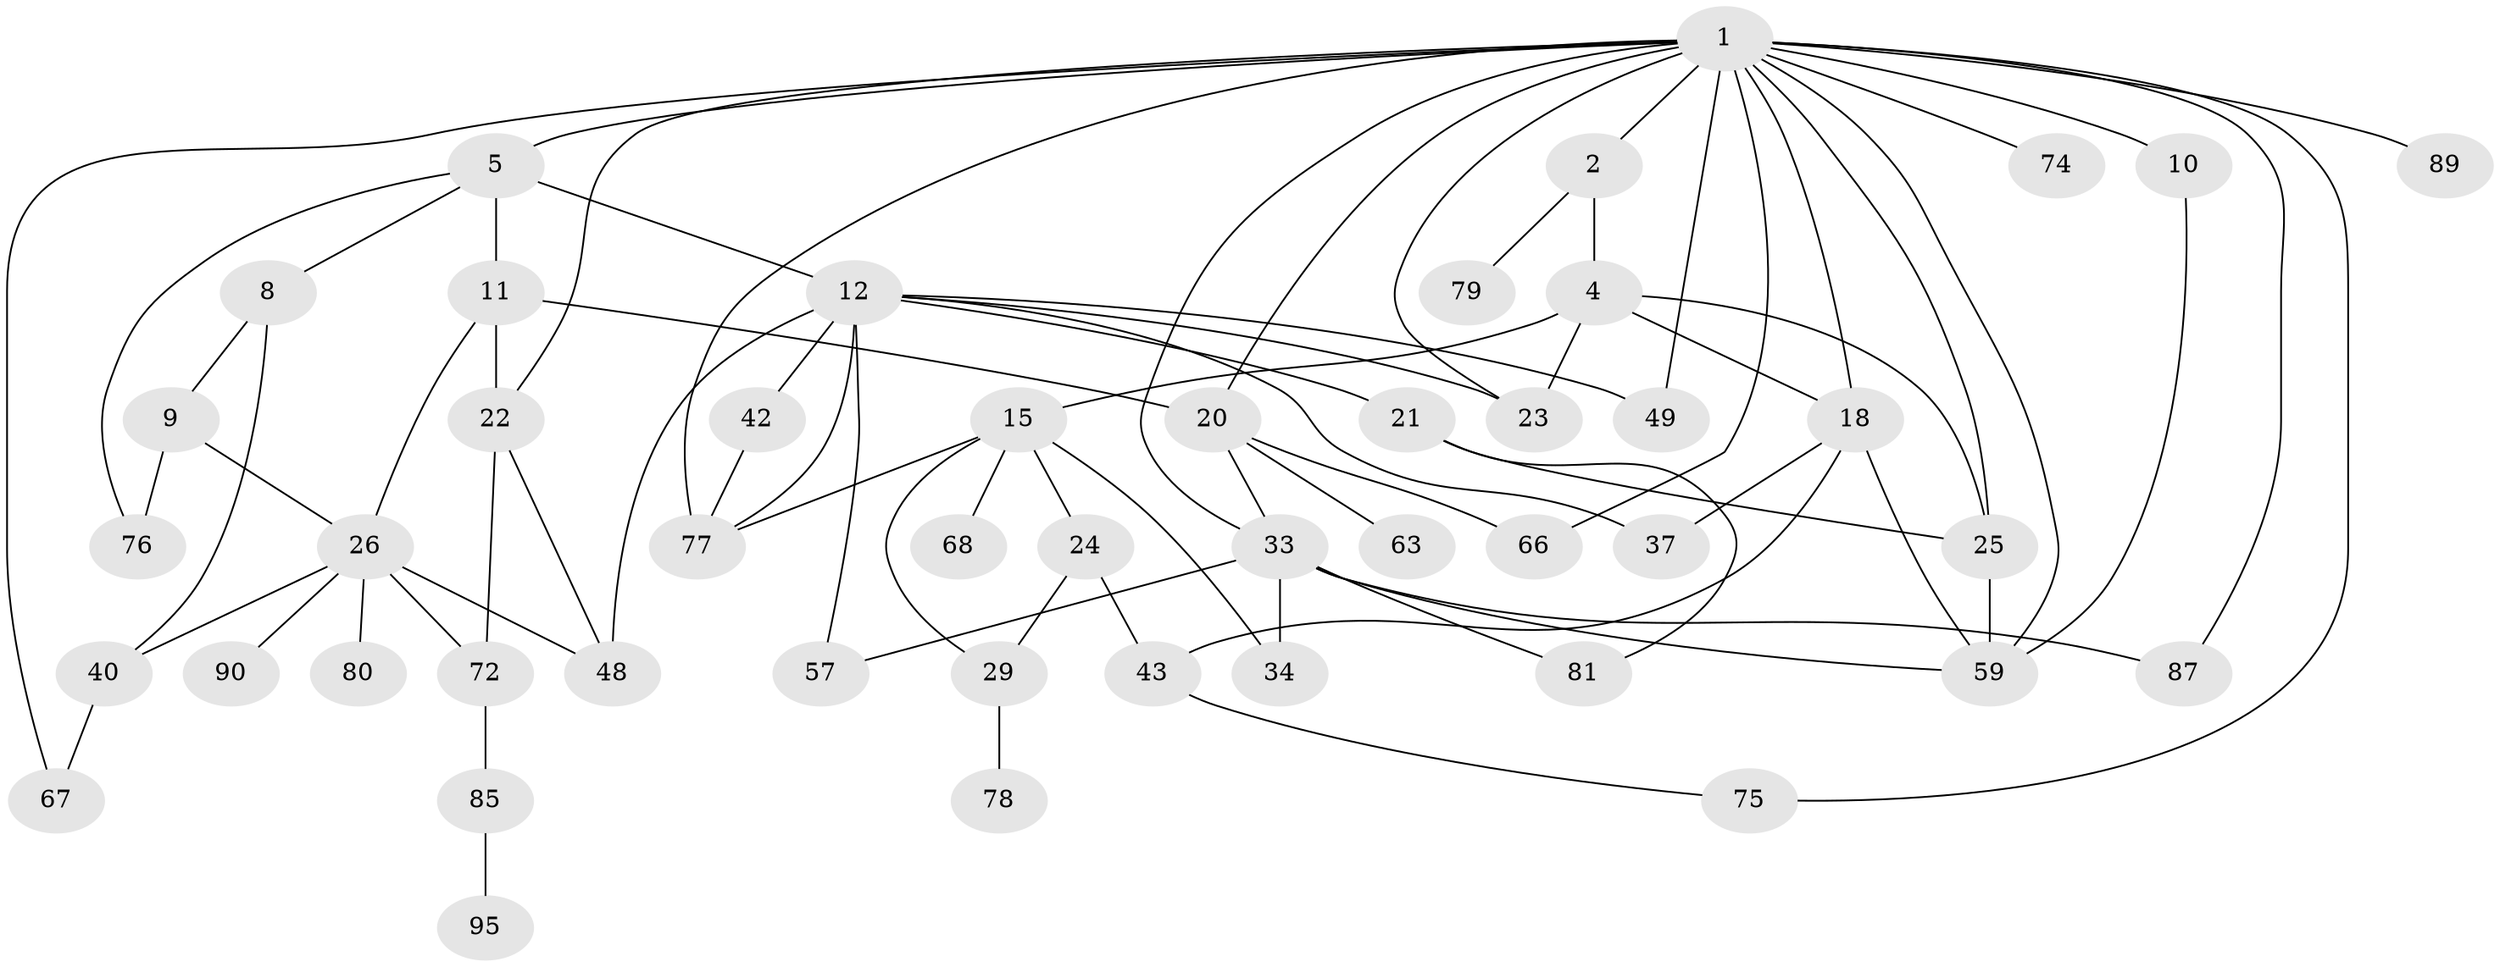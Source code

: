 // original degree distribution, {4: 0.14736842105263157, 6: 0.042105263157894736, 5: 0.05263157894736842, 3: 0.2631578947368421, 2: 0.28421052631578947, 1: 0.2, 7: 0.010526315789473684}
// Generated by graph-tools (version 1.1) at 2025/13/03/09/25 04:13:15]
// undirected, 47 vertices, 78 edges
graph export_dot {
graph [start="1"]
  node [color=gray90,style=filled];
  1 [super="+3+6"];
  2 [super="+30"];
  4;
  5 [super="+88+7"];
  8;
  9;
  10;
  11 [super="+14"];
  12 [super="+13+56"];
  15 [super="+17"];
  18 [super="+83+31"];
  20 [super="+28"];
  21;
  22 [super="+58+39"];
  23;
  24;
  25 [super="+45+36"];
  26 [super="+32+52"];
  29 [super="+70"];
  33 [super="+35+53"];
  34;
  37 [super="+62"];
  40 [super="+55"];
  42 [super="+73"];
  43 [super="+61"];
  48;
  49;
  57 [super="+60"];
  59 [super="+69"];
  63;
  66;
  67;
  68;
  72;
  74;
  75;
  76;
  77 [super="+86"];
  78;
  79;
  80;
  81 [super="+94"];
  85;
  87;
  89;
  90;
  95;
  1 -- 2;
  1 -- 5;
  1 -- 33;
  1 -- 49;
  1 -- 74;
  1 -- 20;
  1 -- 89;
  1 -- 66;
  1 -- 67;
  1 -- 10;
  1 -- 75;
  1 -- 18;
  1 -- 23;
  1 -- 22;
  1 -- 87;
  1 -- 25;
  1 -- 77;
  1 -- 59;
  2 -- 4;
  2 -- 79;
  4 -- 15;
  4 -- 18;
  4 -- 23;
  4 -- 25;
  5 -- 8;
  5 -- 12 [weight=2];
  5 -- 11;
  5 -- 76;
  8 -- 9;
  8 -- 40 [weight=2];
  9 -- 76;
  9 -- 26;
  10 -- 59;
  11 -- 26;
  11 -- 20;
  11 -- 22;
  12 -- 49;
  12 -- 23;
  12 -- 37;
  12 -- 21;
  12 -- 42 [weight=2];
  12 -- 48;
  12 -- 57;
  12 -- 77;
  15 -- 77;
  15 -- 24;
  15 -- 34;
  15 -- 68;
  15 -- 29;
  18 -- 37;
  18 -- 59;
  18 -- 43;
  20 -- 33 [weight=2];
  20 -- 66;
  20 -- 63;
  21 -- 25;
  21 -- 81;
  22 -- 72;
  22 -- 48;
  24 -- 29;
  24 -- 43;
  25 -- 59;
  26 -- 48;
  26 -- 80;
  26 -- 40;
  26 -- 90;
  26 -- 72;
  29 -- 78;
  33 -- 87;
  33 -- 34;
  33 -- 57;
  33 -- 81;
  33 -- 59;
  40 -- 67;
  42 -- 77;
  43 -- 75;
  72 -- 85;
  85 -- 95;
}
